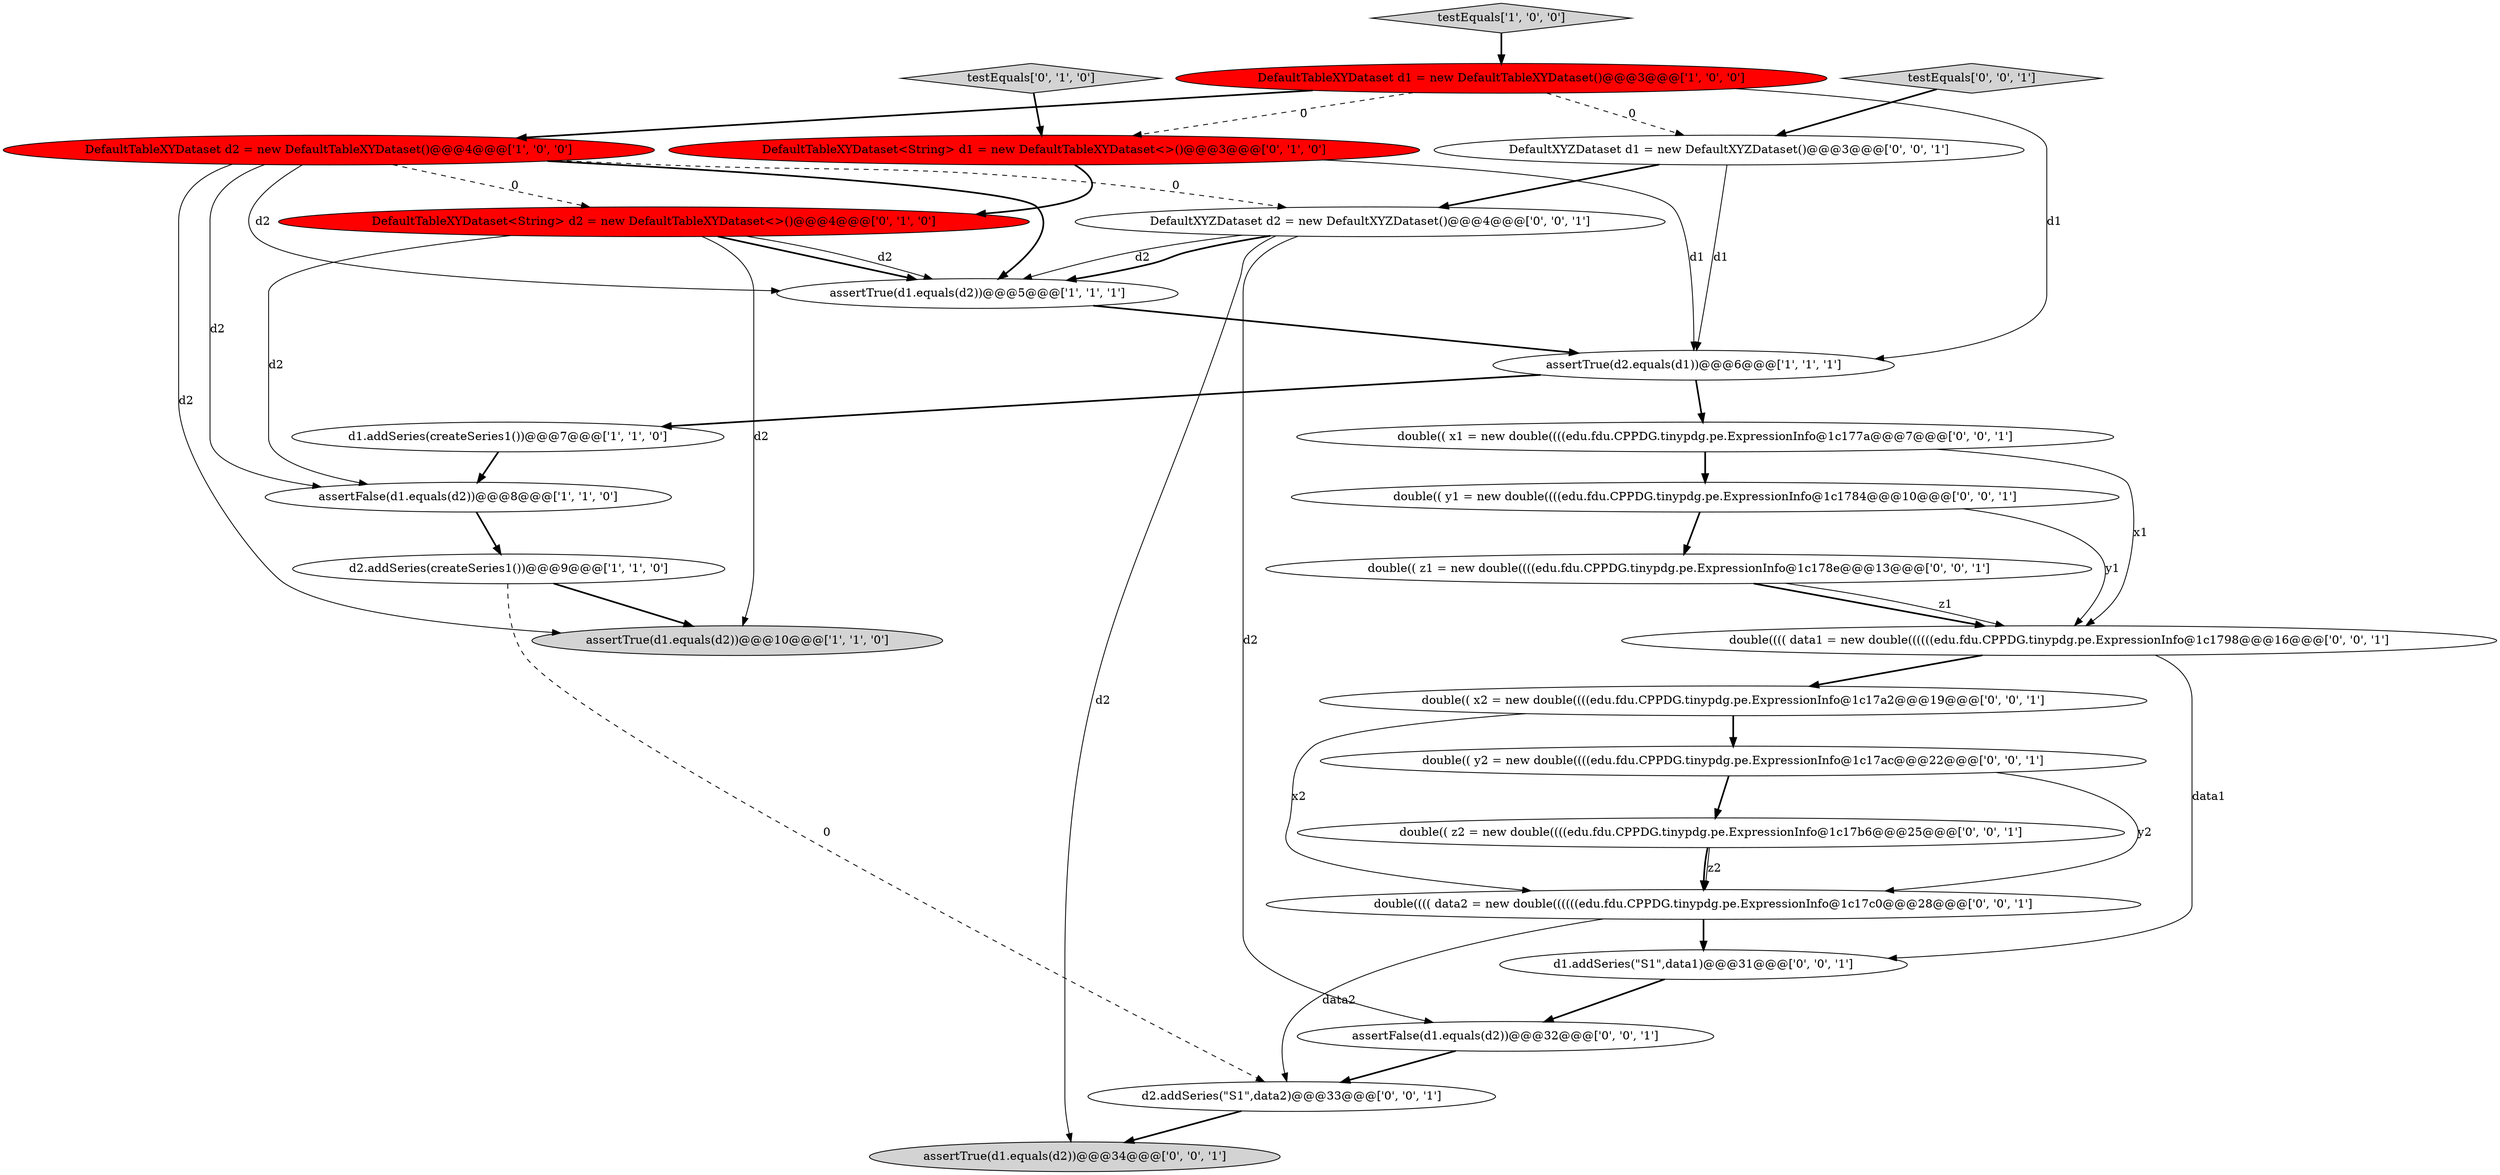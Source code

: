 digraph {
18 [style = filled, label = "DefaultXYZDataset d2 = new DefaultXYZDataset()@@@4@@@['0', '0', '1']", fillcolor = white, shape = ellipse image = "AAA0AAABBB3BBB"];
13 [style = filled, label = "double(( z2 = new double((((edu.fdu.CPPDG.tinypdg.pe.ExpressionInfo@1c17b6@@@25@@@['0', '0', '1']", fillcolor = white, shape = ellipse image = "AAA0AAABBB3BBB"];
3 [style = filled, label = "assertTrue(d1.equals(d2))@@@10@@@['1', '1', '0']", fillcolor = lightgray, shape = ellipse image = "AAA0AAABBB1BBB"];
14 [style = filled, label = "d2.addSeries(\"S1\",data2)@@@33@@@['0', '0', '1']", fillcolor = white, shape = ellipse image = "AAA0AAABBB3BBB"];
21 [style = filled, label = "double(( x2 = new double((((edu.fdu.CPPDG.tinypdg.pe.ExpressionInfo@1c17a2@@@19@@@['0', '0', '1']", fillcolor = white, shape = ellipse image = "AAA0AAABBB3BBB"];
15 [style = filled, label = "double(( z1 = new double((((edu.fdu.CPPDG.tinypdg.pe.ExpressionInfo@1c178e@@@13@@@['0', '0', '1']", fillcolor = white, shape = ellipse image = "AAA0AAABBB3BBB"];
6 [style = filled, label = "DefaultTableXYDataset d2 = new DefaultTableXYDataset()@@@4@@@['1', '0', '0']", fillcolor = red, shape = ellipse image = "AAA1AAABBB1BBB"];
17 [style = filled, label = "testEquals['0', '0', '1']", fillcolor = lightgray, shape = diamond image = "AAA0AAABBB3BBB"];
10 [style = filled, label = "testEquals['0', '1', '0']", fillcolor = lightgray, shape = diamond image = "AAA0AAABBB2BBB"];
1 [style = filled, label = "d1.addSeries(createSeries1())@@@7@@@['1', '1', '0']", fillcolor = white, shape = ellipse image = "AAA0AAABBB1BBB"];
16 [style = filled, label = "double(((( data2 = new double((((((edu.fdu.CPPDG.tinypdg.pe.ExpressionInfo@1c17c0@@@28@@@['0', '0', '1']", fillcolor = white, shape = ellipse image = "AAA0AAABBB3BBB"];
22 [style = filled, label = "double(( x1 = new double((((edu.fdu.CPPDG.tinypdg.pe.ExpressionInfo@1c177a@@@7@@@['0', '0', '1']", fillcolor = white, shape = ellipse image = "AAA0AAABBB3BBB"];
24 [style = filled, label = "assertTrue(d1.equals(d2))@@@34@@@['0', '0', '1']", fillcolor = lightgray, shape = ellipse image = "AAA0AAABBB3BBB"];
8 [style = filled, label = "assertTrue(d2.equals(d1))@@@6@@@['1', '1', '1']", fillcolor = white, shape = ellipse image = "AAA0AAABBB1BBB"];
12 [style = filled, label = "DefaultXYZDataset d1 = new DefaultXYZDataset()@@@3@@@['0', '0', '1']", fillcolor = white, shape = ellipse image = "AAA0AAABBB3BBB"];
26 [style = filled, label = "double(( y2 = new double((((edu.fdu.CPPDG.tinypdg.pe.ExpressionInfo@1c17ac@@@22@@@['0', '0', '1']", fillcolor = white, shape = ellipse image = "AAA0AAABBB3BBB"];
5 [style = filled, label = "DefaultTableXYDataset d1 = new DefaultTableXYDataset()@@@3@@@['1', '0', '0']", fillcolor = red, shape = ellipse image = "AAA1AAABBB1BBB"];
25 [style = filled, label = "double(( y1 = new double((((edu.fdu.CPPDG.tinypdg.pe.ExpressionInfo@1c1784@@@10@@@['0', '0', '1']", fillcolor = white, shape = ellipse image = "AAA0AAABBB3BBB"];
0 [style = filled, label = "assertTrue(d1.equals(d2))@@@5@@@['1', '1', '1']", fillcolor = white, shape = ellipse image = "AAA0AAABBB1BBB"];
4 [style = filled, label = "testEquals['1', '0', '0']", fillcolor = lightgray, shape = diamond image = "AAA0AAABBB1BBB"];
9 [style = filled, label = "DefaultTableXYDataset<String> d2 = new DefaultTableXYDataset<>()@@@4@@@['0', '1', '0']", fillcolor = red, shape = ellipse image = "AAA1AAABBB2BBB"];
11 [style = filled, label = "DefaultTableXYDataset<String> d1 = new DefaultTableXYDataset<>()@@@3@@@['0', '1', '0']", fillcolor = red, shape = ellipse image = "AAA1AAABBB2BBB"];
23 [style = filled, label = "d1.addSeries(\"S1\",data1)@@@31@@@['0', '0', '1']", fillcolor = white, shape = ellipse image = "AAA0AAABBB3BBB"];
2 [style = filled, label = "assertFalse(d1.equals(d2))@@@8@@@['1', '1', '0']", fillcolor = white, shape = ellipse image = "AAA0AAABBB1BBB"];
19 [style = filled, label = "assertFalse(d1.equals(d2))@@@32@@@['0', '0', '1']", fillcolor = white, shape = ellipse image = "AAA0AAABBB3BBB"];
7 [style = filled, label = "d2.addSeries(createSeries1())@@@9@@@['1', '1', '0']", fillcolor = white, shape = ellipse image = "AAA0AAABBB1BBB"];
20 [style = filled, label = "double(((( data1 = new double((((((edu.fdu.CPPDG.tinypdg.pe.ExpressionInfo@1c1798@@@16@@@['0', '0', '1']", fillcolor = white, shape = ellipse image = "AAA0AAABBB3BBB"];
14->24 [style = bold, label=""];
22->25 [style = bold, label=""];
5->12 [style = dashed, label="0"];
9->2 [style = solid, label="d2"];
9->0 [style = bold, label=""];
20->23 [style = solid, label="data1"];
7->14 [style = dashed, label="0"];
6->9 [style = dashed, label="0"];
5->8 [style = solid, label="d1"];
6->0 [style = bold, label=""];
16->23 [style = bold, label=""];
9->3 [style = solid, label="d2"];
11->9 [style = bold, label=""];
16->14 [style = solid, label="data2"];
13->16 [style = bold, label=""];
26->13 [style = bold, label=""];
7->3 [style = bold, label=""];
8->22 [style = bold, label=""];
9->0 [style = solid, label="d2"];
6->18 [style = dashed, label="0"];
20->21 [style = bold, label=""];
8->1 [style = bold, label=""];
21->26 [style = bold, label=""];
6->2 [style = solid, label="d2"];
17->12 [style = bold, label=""];
19->14 [style = bold, label=""];
5->6 [style = bold, label=""];
6->0 [style = solid, label="d2"];
18->0 [style = solid, label="d2"];
21->16 [style = solid, label="x2"];
5->11 [style = dashed, label="0"];
15->20 [style = bold, label=""];
23->19 [style = bold, label=""];
12->8 [style = solid, label="d1"];
18->24 [style = solid, label="d2"];
12->18 [style = bold, label=""];
0->8 [style = bold, label=""];
25->15 [style = bold, label=""];
15->20 [style = solid, label="z1"];
11->8 [style = solid, label="d1"];
22->20 [style = solid, label="x1"];
13->16 [style = solid, label="z2"];
1->2 [style = bold, label=""];
2->7 [style = bold, label=""];
25->20 [style = solid, label="y1"];
18->19 [style = solid, label="d2"];
4->5 [style = bold, label=""];
26->16 [style = solid, label="y2"];
18->0 [style = bold, label=""];
6->3 [style = solid, label="d2"];
10->11 [style = bold, label=""];
}
